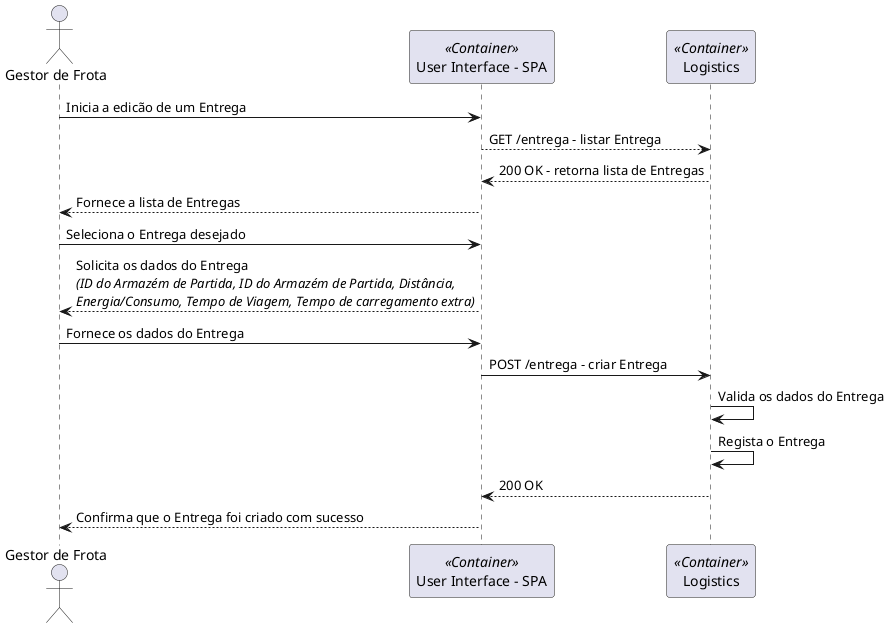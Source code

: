 @startuml
actor "Gestor de Frota" as A
participant "<i><<Container>></i>\nUser Interface - SPA" as S
participant "<i><<Container>></i>\nLogistics" as W

A -> S: Inicia a edicão de um Entrega
S --> W: GET /entrega - listar Entrega
W --> S: 200 OK - retorna lista de Entregas
S --> A: Fornece a lista de Entregas

A -> S: Seleciona o Entrega desejado
S --> A: Solicita os dados do Entrega\n<i>(ID do Armazém de Partida, ID do Armazém de Partida, Distância,</i>\n<i>Energia/Consumo, Tempo de Viagem, Tempo de carregamento extra)</i>

A -> S: Fornece os dados do Entrega

S -> W: POST /entrega - criar Entrega
W -> W: Valida os dados do Entrega
W -> W: Regista o Entrega
W --> S: 200 OK
S --> A: Confirma que o Entrega foi criado com sucesso

@enduml
